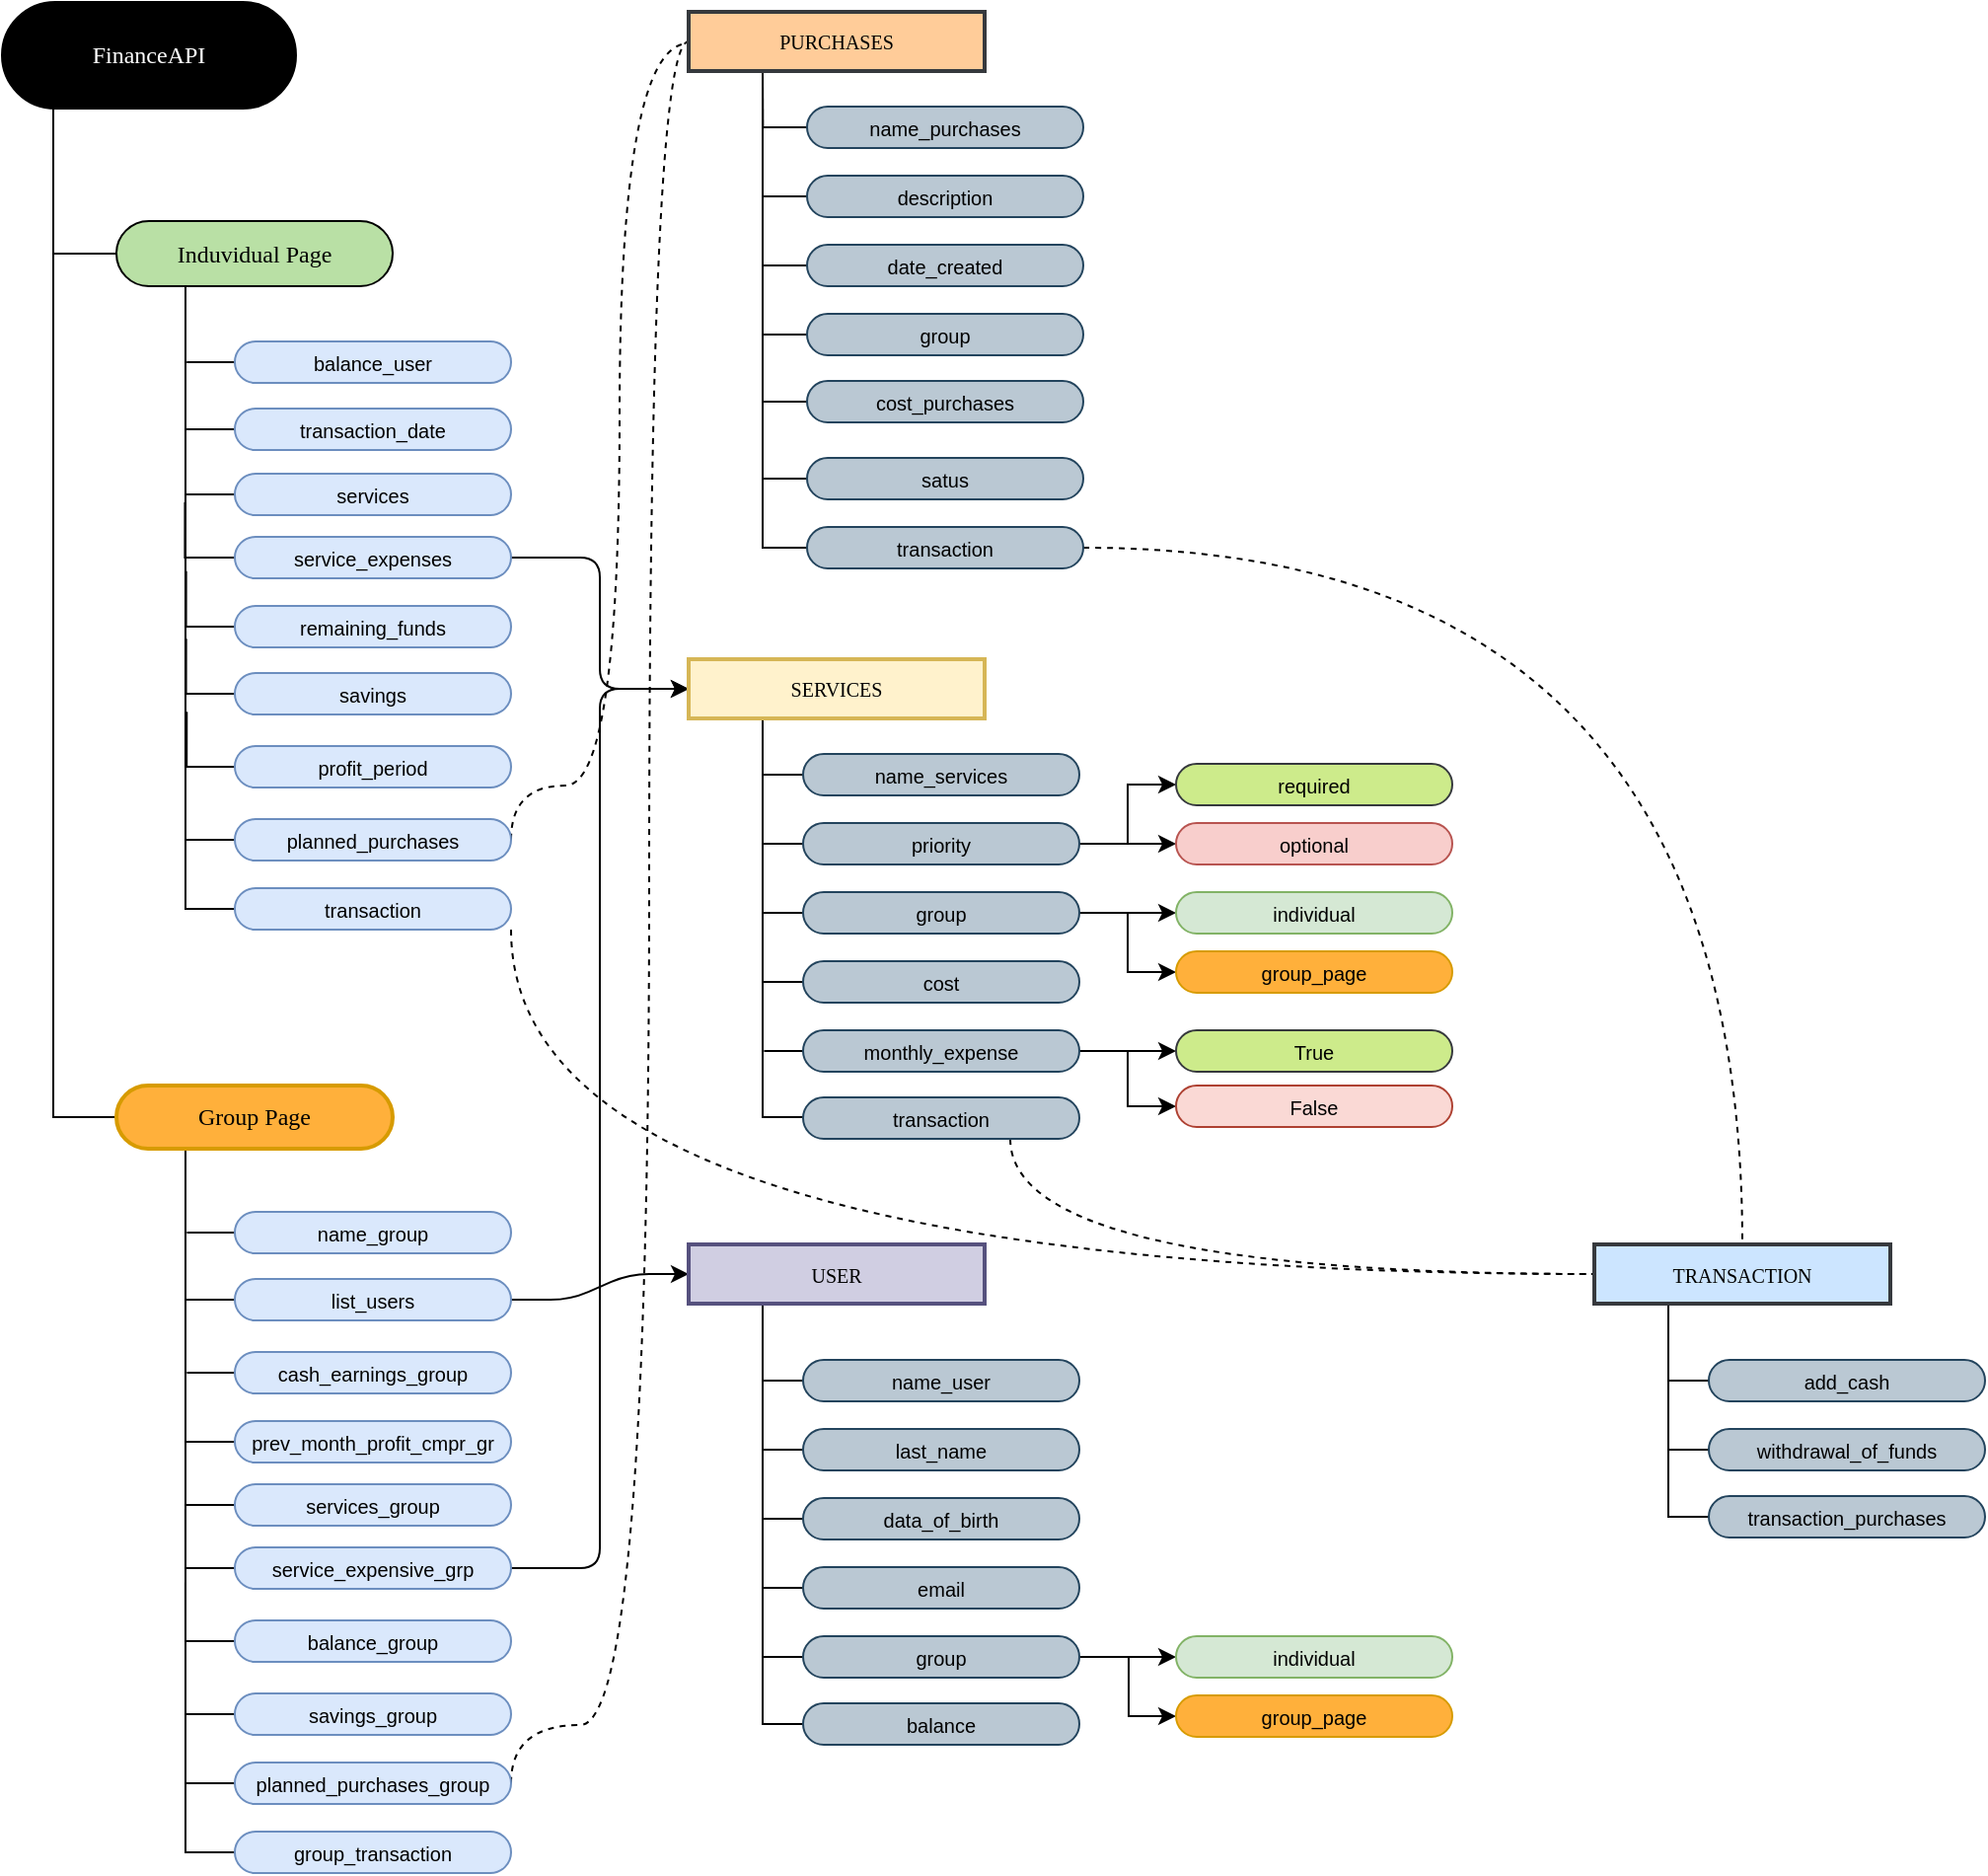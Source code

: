 <mxfile version="21.3.2" type="device">
  <diagram name="Page-1" id="b520641d-4fe3-3701-9064-5fc419738815">
    <mxGraphModel dx="1687" dy="889" grid="0" gridSize="10" guides="1" tooltips="1" connect="1" arrows="1" fold="1" page="1" pageScale="1" pageWidth="1920" pageHeight="1200" background="#ffffff" math="0" shadow="0">
      <root>
        <mxCell id="0" />
        <mxCell id="1" parent="0" />
        <mxCell id="qHIe8FIsy9HQL0ntCUNv-86" style="edgeStyle=orthogonalEdgeStyle;rounded=0;orthogonalLoop=1;jettySize=auto;html=1;exitX=0.25;exitY=1;exitDx=0;exitDy=0;entryX=0;entryY=0.5;entryDx=0;entryDy=0;strokeColor=default;fontFamily=Verdana;fontSize=10;fontColor=#000000;startArrow=none;startFill=0;endArrow=none;endFill=0;elbow=vertical;" parent="1" source="qHIe8FIsy9HQL0ntCUNv-5" target="qHIe8FIsy9HQL0ntCUNv-7" edge="1">
          <mxGeometry relative="1" as="geometry">
            <Array as="points">
              <mxPoint x="543" y="171" />
              <mxPoint x="543" y="682" />
            </Array>
          </mxGeometry>
        </mxCell>
        <mxCell id="qHIe8FIsy9HQL0ntCUNv-5" value="&lt;font face=&quot;Verdana&quot;&gt;FinanceAPI&lt;/font&gt;" style="rounded=1;whiteSpace=wrap;html=1;arcSize=50;fillColor=#000000;fontColor=#FFFFFF;" parent="1" vertex="1">
          <mxGeometry x="517" y="117" width="149" height="54" as="geometry" />
        </mxCell>
        <mxCell id="qHIe8FIsy9HQL0ntCUNv-87" style="edgeStyle=orthogonalEdgeStyle;rounded=0;orthogonalLoop=1;jettySize=auto;html=1;exitX=0;exitY=0.5;exitDx=0;exitDy=0;strokeColor=default;fontFamily=Verdana;fontSize=10;fontColor=#000000;startArrow=none;startFill=0;endArrow=none;endFill=0;elbow=vertical;" parent="1" source="qHIe8FIsy9HQL0ntCUNv-6" edge="1">
          <mxGeometry relative="1" as="geometry">
            <mxPoint x="543" y="243" as="targetPoint" />
          </mxGeometry>
        </mxCell>
        <mxCell id="qHIe8FIsy9HQL0ntCUNv-88" style="edgeStyle=orthogonalEdgeStyle;rounded=0;orthogonalLoop=1;jettySize=auto;html=1;exitX=0.25;exitY=1;exitDx=0;exitDy=0;entryX=0;entryY=0.5;entryDx=0;entryDy=0;strokeColor=default;fontFamily=Verdana;fontSize=10;fontColor=#000000;startArrow=none;startFill=0;endArrow=none;endFill=0;elbow=vertical;" parent="1" source="qHIe8FIsy9HQL0ntCUNv-6" target="qHIe8FIsy9HQL0ntCUNv-24" edge="1">
          <mxGeometry relative="1" as="geometry" />
        </mxCell>
        <mxCell id="qHIe8FIsy9HQL0ntCUNv-106" style="edgeStyle=orthogonalEdgeStyle;rounded=0;orthogonalLoop=1;jettySize=auto;html=1;exitX=0.25;exitY=1;exitDx=0;exitDy=0;entryX=0;entryY=0.5;entryDx=0;entryDy=0;strokeColor=default;fontFamily=Verdana;fontSize=10;fontColor=#000000;startArrow=none;startFill=0;endArrow=none;endFill=0;elbow=vertical;" parent="1" source="qHIe8FIsy9HQL0ntCUNv-6" target="qHIe8FIsy9HQL0ntCUNv-105" edge="1">
          <mxGeometry relative="1" as="geometry" />
        </mxCell>
        <mxCell id="dWR-iJJgAOzbRhkSSmkI-2" style="edgeStyle=orthogonalEdgeStyle;rounded=0;orthogonalLoop=1;jettySize=auto;html=1;exitX=0.25;exitY=1;exitDx=0;exitDy=0;entryX=0;entryY=0.5;entryDx=0;entryDy=0;endArrow=none;endFill=0;" edge="1" parent="1" source="qHIe8FIsy9HQL0ntCUNv-6" target="dWR-iJJgAOzbRhkSSmkI-1">
          <mxGeometry relative="1" as="geometry" />
        </mxCell>
        <mxCell id="qHIe8FIsy9HQL0ntCUNv-6" value="&lt;font face=&quot;Verdana&quot; color=&quot;#000000&quot;&gt;Induvidual Page&lt;/font&gt;" style="rounded=1;whiteSpace=wrap;html=1;arcSize=50;fillColor=#B9E0A5;fontColor=#FFFFFF;" parent="1" vertex="1">
          <mxGeometry x="575" y="228" width="140" height="33" as="geometry" />
        </mxCell>
        <mxCell id="qHIe8FIsy9HQL0ntCUNv-95" style="edgeStyle=orthogonalEdgeStyle;rounded=0;orthogonalLoop=1;jettySize=auto;html=1;exitX=0.25;exitY=1;exitDx=0;exitDy=0;entryX=0;entryY=0.5;entryDx=0;entryDy=0;strokeColor=default;fontFamily=Verdana;fontSize=10;fontColor=#000000;startArrow=none;startFill=0;endArrow=none;endFill=0;elbow=vertical;" parent="1" source="qHIe8FIsy9HQL0ntCUNv-7" target="qHIe8FIsy9HQL0ntCUNv-32" edge="1">
          <mxGeometry relative="1" as="geometry" />
        </mxCell>
        <mxCell id="qHIe8FIsy9HQL0ntCUNv-117" style="edgeStyle=orthogonalEdgeStyle;rounded=0;orthogonalLoop=1;jettySize=auto;html=1;exitX=0.25;exitY=1;exitDx=0;exitDy=0;entryX=0;entryY=0.5;entryDx=0;entryDy=0;strokeColor=default;fontFamily=Verdana;fontSize=10;fontColor=#000000;startArrow=none;startFill=0;endArrow=none;endFill=0;elbow=vertical;" parent="1" source="qHIe8FIsy9HQL0ntCUNv-7" target="qHIe8FIsy9HQL0ntCUNv-116" edge="1">
          <mxGeometry relative="1" as="geometry" />
        </mxCell>
        <mxCell id="dWR-iJJgAOzbRhkSSmkI-3" style="edgeStyle=orthogonalEdgeStyle;rounded=0;orthogonalLoop=1;jettySize=auto;html=1;exitX=0.25;exitY=1;exitDx=0;exitDy=0;entryX=0;entryY=0.5;entryDx=0;entryDy=0;endArrow=none;endFill=0;" edge="1" parent="1" source="qHIe8FIsy9HQL0ntCUNv-7" target="qHIe8FIsy9HQL0ntCUNv-31">
          <mxGeometry relative="1" as="geometry" />
        </mxCell>
        <mxCell id="dWR-iJJgAOzbRhkSSmkI-5" style="edgeStyle=orthogonalEdgeStyle;rounded=0;orthogonalLoop=1;jettySize=auto;html=1;exitX=0.25;exitY=1;exitDx=0;exitDy=0;entryX=0;entryY=0.5;entryDx=0;entryDy=0;endArrow=none;endFill=0;" edge="1" parent="1" source="qHIe8FIsy9HQL0ntCUNv-7" target="dWR-iJJgAOzbRhkSSmkI-4">
          <mxGeometry relative="1" as="geometry" />
        </mxCell>
        <mxCell id="qHIe8FIsy9HQL0ntCUNv-7" value="&lt;font face=&quot;Verdana&quot;&gt;Group Page&lt;/font&gt;" style="rounded=1;whiteSpace=wrap;html=1;arcSize=50;fillColor=#FFB03B;strokeColor=#d79b00;strokeWidth=2;" parent="1" vertex="1">
          <mxGeometry x="575" y="666" width="140" height="32" as="geometry" />
        </mxCell>
        <mxCell id="qHIe8FIsy9HQL0ntCUNv-94" style="edgeStyle=orthogonalEdgeStyle;rounded=0;orthogonalLoop=1;jettySize=auto;html=1;exitX=0;exitY=0.5;exitDx=0;exitDy=0;strokeColor=default;fontFamily=Verdana;fontSize=10;fontColor=#000000;startArrow=none;startFill=0;endArrow=none;endFill=0;elbow=vertical;" parent="1" source="qHIe8FIsy9HQL0ntCUNv-18" edge="1">
          <mxGeometry relative="1" as="geometry">
            <mxPoint x="610.636" y="299.606" as="targetPoint" />
          </mxGeometry>
        </mxCell>
        <mxCell id="qHIe8FIsy9HQL0ntCUNv-18" value="balance_user" style="rounded=1;whiteSpace=wrap;html=1;arcSize=50;fillColor=#dae8fc;strokeColor=#6c8ebf;fontSize=10;" parent="1" vertex="1">
          <mxGeometry x="635" y="289" width="140" height="21" as="geometry" />
        </mxCell>
        <mxCell id="qHIe8FIsy9HQL0ntCUNv-93" style="edgeStyle=orthogonalEdgeStyle;rounded=0;orthogonalLoop=1;jettySize=auto;html=1;exitX=0;exitY=0.5;exitDx=0;exitDy=0;strokeColor=default;fontFamily=Verdana;fontSize=10;fontColor=#000000;startArrow=none;startFill=0;endArrow=none;endFill=0;elbow=vertical;" parent="1" source="qHIe8FIsy9HQL0ntCUNv-19" edge="1">
          <mxGeometry relative="1" as="geometry">
            <mxPoint x="609.727" y="333.545" as="targetPoint" />
          </mxGeometry>
        </mxCell>
        <mxCell id="qHIe8FIsy9HQL0ntCUNv-19" value="transaction_date" style="rounded=1;whiteSpace=wrap;html=1;arcSize=50;fillColor=#dae8fc;strokeColor=#6c8ebf;fontSize=10;" parent="1" vertex="1">
          <mxGeometry x="635" y="323" width="140" height="21" as="geometry" />
        </mxCell>
        <mxCell id="qHIe8FIsy9HQL0ntCUNv-48" style="edgeStyle=orthogonalEdgeStyle;rounded=1;orthogonalLoop=1;jettySize=auto;html=1;exitX=1;exitY=0.5;exitDx=0;exitDy=0;entryX=0;entryY=0.5;entryDx=0;entryDy=0;fontFamily=Verdana;fontSize=10;fontColor=#000000;elbow=vertical;" parent="1" source="qHIe8FIsy9HQL0ntCUNv-20" target="qHIe8FIsy9HQL0ntCUNv-42" edge="1">
          <mxGeometry relative="1" as="geometry" />
        </mxCell>
        <mxCell id="qHIe8FIsy9HQL0ntCUNv-92" style="edgeStyle=orthogonalEdgeStyle;rounded=0;orthogonalLoop=1;jettySize=auto;html=1;exitX=0;exitY=0.5;exitDx=0;exitDy=0;strokeColor=default;fontFamily=Verdana;fontSize=10;fontColor=#000000;startArrow=none;startFill=0;endArrow=none;endFill=0;elbow=vertical;" parent="1" source="qHIe8FIsy9HQL0ntCUNv-20" edge="1">
          <mxGeometry relative="1" as="geometry">
            <mxPoint x="609.727" y="370.515" as="targetPoint" />
          </mxGeometry>
        </mxCell>
        <mxCell id="qHIe8FIsy9HQL0ntCUNv-20" value="service_expenses" style="rounded=1;whiteSpace=wrap;html=1;arcSize=50;fillColor=#dae8fc;strokeColor=#6c8ebf;fontSize=10;" parent="1" vertex="1">
          <mxGeometry x="635" y="388" width="140" height="21" as="geometry" />
        </mxCell>
        <mxCell id="qHIe8FIsy9HQL0ntCUNv-91" style="edgeStyle=orthogonalEdgeStyle;rounded=0;orthogonalLoop=1;jettySize=auto;html=1;exitX=0;exitY=0.5;exitDx=0;exitDy=0;strokeColor=default;fontFamily=Verdana;fontSize=10;fontColor=#000000;startArrow=none;startFill=0;endArrow=none;endFill=0;elbow=vertical;" parent="1" source="qHIe8FIsy9HQL0ntCUNv-21" edge="1">
          <mxGeometry relative="1" as="geometry">
            <mxPoint x="610.333" y="405.364" as="targetPoint" />
          </mxGeometry>
        </mxCell>
        <mxCell id="qHIe8FIsy9HQL0ntCUNv-21" value="remaining_funds" style="rounded=1;whiteSpace=wrap;html=1;arcSize=50;fillColor=#dae8fc;strokeColor=#6c8ebf;fontSize=10;" parent="1" vertex="1">
          <mxGeometry x="635" y="423" width="140" height="21" as="geometry" />
        </mxCell>
        <mxCell id="qHIe8FIsy9HQL0ntCUNv-90" style="edgeStyle=orthogonalEdgeStyle;rounded=0;orthogonalLoop=1;jettySize=auto;html=1;exitX=0;exitY=0.5;exitDx=0;exitDy=0;strokeColor=default;fontFamily=Verdana;fontSize=10;fontColor=#000000;startArrow=none;startFill=0;endArrow=none;endFill=0;elbow=vertical;" parent="1" source="qHIe8FIsy9HQL0ntCUNv-22" edge="1">
          <mxGeometry relative="1" as="geometry">
            <mxPoint x="610.333" y="439.606" as="targetPoint" />
          </mxGeometry>
        </mxCell>
        <mxCell id="qHIe8FIsy9HQL0ntCUNv-22" value="savings" style="rounded=1;whiteSpace=wrap;html=1;arcSize=50;fillColor=#dae8fc;strokeColor=#6c8ebf;fontSize=10;" parent="1" vertex="1">
          <mxGeometry x="635" y="457" width="140" height="21" as="geometry" />
        </mxCell>
        <mxCell id="qHIe8FIsy9HQL0ntCUNv-89" style="edgeStyle=orthogonalEdgeStyle;rounded=0;orthogonalLoop=1;jettySize=auto;html=1;exitX=0;exitY=0.5;exitDx=0;exitDy=0;strokeColor=default;fontFamily=Verdana;fontSize=10;fontColor=#000000;startArrow=none;startFill=0;endArrow=none;endFill=0;elbow=vertical;" parent="1" source="qHIe8FIsy9HQL0ntCUNv-23" edge="1">
          <mxGeometry relative="1" as="geometry">
            <mxPoint x="610.636" y="476.636" as="targetPoint" />
          </mxGeometry>
        </mxCell>
        <mxCell id="qHIe8FIsy9HQL0ntCUNv-23" value="profit_period" style="rounded=1;whiteSpace=wrap;html=1;arcSize=50;fillColor=#dae8fc;strokeColor=#6c8ebf;fontSize=10;" parent="1" vertex="1">
          <mxGeometry x="635" y="494" width="140" height="21" as="geometry" />
        </mxCell>
        <mxCell id="qHIe8FIsy9HQL0ntCUNv-139" style="edgeStyle=orthogonalEdgeStyle;orthogonalLoop=1;jettySize=auto;html=1;exitX=1;exitY=0.5;exitDx=0;exitDy=0;entryX=0;entryY=0.5;entryDx=0;entryDy=0;strokeColor=default;fontFamily=Verdana;fontSize=10;fontColor=#000000;startArrow=none;startFill=0;endArrow=none;endFill=0;elbow=vertical;curved=1;dashed=1;" parent="1" source="qHIe8FIsy9HQL0ntCUNv-24" target="qHIe8FIsy9HQL0ntCUNv-118" edge="1">
          <mxGeometry relative="1" as="geometry">
            <Array as="points">
              <mxPoint x="830" y="514" />
              <mxPoint x="830" y="138" />
              <mxPoint x="865" y="138" />
            </Array>
          </mxGeometry>
        </mxCell>
        <mxCell id="qHIe8FIsy9HQL0ntCUNv-24" value="planned_purchases" style="rounded=1;whiteSpace=wrap;html=1;arcSize=50;fillColor=#dae8fc;strokeColor=#6c8ebf;fontSize=10;" parent="1" vertex="1">
          <mxGeometry x="635" y="531" width="140" height="21" as="geometry" />
        </mxCell>
        <mxCell id="qHIe8FIsy9HQL0ntCUNv-104" style="edgeStyle=orthogonalEdgeStyle;rounded=0;orthogonalLoop=1;jettySize=auto;html=1;exitX=0;exitY=0.5;exitDx=0;exitDy=0;strokeColor=default;fontFamily=Verdana;fontSize=10;fontColor=#000000;startArrow=none;startFill=0;endArrow=none;endFill=0;elbow=vertical;" parent="1" source="qHIe8FIsy9HQL0ntCUNv-25" edge="1">
          <mxGeometry relative="1" as="geometry">
            <mxPoint x="610.655" y="740.552" as="targetPoint" />
          </mxGeometry>
        </mxCell>
        <mxCell id="qHIe8FIsy9HQL0ntCUNv-25" value="name_group" style="rounded=1;whiteSpace=wrap;html=1;arcSize=50;fillColor=#dae8fc;strokeColor=#6c8ebf;fontSize=10;" parent="1" vertex="1">
          <mxGeometry x="635" y="730" width="140" height="21" as="geometry" />
        </mxCell>
        <mxCell id="qHIe8FIsy9HQL0ntCUNv-36" style="edgeStyle=entityRelationEdgeStyle;rounded=1;orthogonalLoop=1;jettySize=auto;html=1;exitX=1;exitY=0.5;exitDx=0;exitDy=0;fontFamily=Verdana;fontSize=10;fontColor=#000000;elbow=vertical;" parent="1" source="qHIe8FIsy9HQL0ntCUNv-26" target="qHIe8FIsy9HQL0ntCUNv-35" edge="1">
          <mxGeometry relative="1" as="geometry" />
        </mxCell>
        <mxCell id="qHIe8FIsy9HQL0ntCUNv-101" style="edgeStyle=orthogonalEdgeStyle;rounded=0;orthogonalLoop=1;jettySize=auto;html=1;exitX=0;exitY=0.5;exitDx=0;exitDy=0;strokeColor=default;fontFamily=Verdana;fontSize=10;fontColor=#000000;startArrow=none;startFill=0;endArrow=none;endFill=0;elbow=vertical;" parent="1" source="qHIe8FIsy9HQL0ntCUNv-26" edge="1">
          <mxGeometry relative="1" as="geometry">
            <mxPoint x="609.966" y="774.345" as="targetPoint" />
          </mxGeometry>
        </mxCell>
        <mxCell id="qHIe8FIsy9HQL0ntCUNv-26" value="list_users" style="rounded=1;whiteSpace=wrap;html=1;arcSize=50;fillColor=#dae8fc;strokeColor=#6c8ebf;fontSize=10;" parent="1" vertex="1">
          <mxGeometry x="635" y="764" width="140" height="21" as="geometry" />
        </mxCell>
        <mxCell id="qHIe8FIsy9HQL0ntCUNv-100" style="edgeStyle=orthogonalEdgeStyle;rounded=0;orthogonalLoop=1;jettySize=auto;html=1;exitX=0;exitY=0.5;exitDx=0;exitDy=0;strokeColor=default;fontFamily=Verdana;fontSize=10;fontColor=#000000;startArrow=none;startFill=0;endArrow=none;endFill=0;elbow=vertical;" parent="1" source="qHIe8FIsy9HQL0ntCUNv-27" edge="1">
          <mxGeometry relative="1" as="geometry">
            <mxPoint x="610.655" y="811.586" as="targetPoint" />
          </mxGeometry>
        </mxCell>
        <mxCell id="qHIe8FIsy9HQL0ntCUNv-27" value="cash_earnings_group" style="rounded=1;whiteSpace=wrap;html=1;arcSize=50;fillColor=#dae8fc;strokeColor=#6c8ebf;fontSize=10;" parent="1" vertex="1">
          <mxGeometry x="635" y="801" width="140" height="21" as="geometry" />
        </mxCell>
        <mxCell id="qHIe8FIsy9HQL0ntCUNv-99" style="edgeStyle=orthogonalEdgeStyle;rounded=0;orthogonalLoop=1;jettySize=auto;html=1;exitX=0;exitY=0.5;exitDx=0;exitDy=0;strokeColor=default;fontFamily=Verdana;fontSize=10;fontColor=#000000;startArrow=none;startFill=0;endArrow=none;endFill=0;elbow=vertical;" parent="1" source="qHIe8FIsy9HQL0ntCUNv-28" edge="1">
          <mxGeometry relative="1" as="geometry">
            <mxPoint x="609.966" y="846.759" as="targetPoint" />
          </mxGeometry>
        </mxCell>
        <mxCell id="qHIe8FIsy9HQL0ntCUNv-28" value="&lt;font style=&quot;font-size: 10px;&quot;&gt;prev_month_profit_cmpr_gr&lt;/font&gt;" style="rounded=1;whiteSpace=wrap;html=1;arcSize=50;fillColor=#dae8fc;strokeColor=#6c8ebf;fontSize=10;" parent="1" vertex="1">
          <mxGeometry x="635" y="836" width="140" height="21" as="geometry" />
        </mxCell>
        <mxCell id="qHIe8FIsy9HQL0ntCUNv-49" style="edgeStyle=orthogonalEdgeStyle;rounded=1;orthogonalLoop=1;jettySize=auto;html=1;exitX=1;exitY=0.5;exitDx=0;exitDy=0;entryX=0;entryY=0.5;entryDx=0;entryDy=0;fontFamily=Verdana;fontSize=10;fontColor=#000000;elbow=vertical;" parent="1" source="qHIe8FIsy9HQL0ntCUNv-29" target="qHIe8FIsy9HQL0ntCUNv-42" edge="1">
          <mxGeometry relative="1" as="geometry" />
        </mxCell>
        <mxCell id="qHIe8FIsy9HQL0ntCUNv-98" style="edgeStyle=orthogonalEdgeStyle;rounded=0;orthogonalLoop=1;jettySize=auto;html=1;exitX=0;exitY=0.5;exitDx=0;exitDy=0;strokeColor=default;fontFamily=Verdana;fontSize=10;fontColor=#000000;startArrow=none;startFill=0;endArrow=none;endFill=0;elbow=vertical;" parent="1" source="qHIe8FIsy9HQL0ntCUNv-29" edge="1">
          <mxGeometry relative="1" as="geometry">
            <mxPoint x="609.966" y="880.552" as="targetPoint" />
          </mxGeometry>
        </mxCell>
        <mxCell id="qHIe8FIsy9HQL0ntCUNv-29" value="&lt;font style=&quot;font-size: 10px;&quot;&gt;service_expensive_grp&lt;/font&gt;" style="rounded=1;whiteSpace=wrap;html=1;arcSize=50;fillColor=#dae8fc;strokeColor=#6c8ebf;fontSize=10;" parent="1" vertex="1">
          <mxGeometry x="635" y="900" width="140" height="21" as="geometry" />
        </mxCell>
        <mxCell id="qHIe8FIsy9HQL0ntCUNv-97" style="edgeStyle=orthogonalEdgeStyle;rounded=0;orthogonalLoop=1;jettySize=auto;html=1;exitX=0;exitY=0.5;exitDx=0;exitDy=0;strokeColor=default;fontFamily=Verdana;fontSize=10;fontColor=#000000;startArrow=none;startFill=0;endArrow=none;endFill=0;elbow=vertical;" parent="1" source="qHIe8FIsy9HQL0ntCUNv-30" edge="1">
          <mxGeometry relative="1" as="geometry">
            <mxPoint x="609.966" y="917.793" as="targetPoint" />
          </mxGeometry>
        </mxCell>
        <mxCell id="qHIe8FIsy9HQL0ntCUNv-30" value="balance_group" style="rounded=1;whiteSpace=wrap;html=1;arcSize=50;fillColor=#dae8fc;strokeColor=#6c8ebf;fontSize=10;" parent="1" vertex="1">
          <mxGeometry x="635" y="937" width="140" height="21" as="geometry" />
        </mxCell>
        <mxCell id="qHIe8FIsy9HQL0ntCUNv-31" value="savings_group" style="rounded=1;whiteSpace=wrap;html=1;arcSize=50;fillColor=#dae8fc;strokeColor=#6c8ebf;fontSize=10;" parent="1" vertex="1">
          <mxGeometry x="635" y="974" width="140" height="21" as="geometry" />
        </mxCell>
        <mxCell id="qHIe8FIsy9HQL0ntCUNv-140" style="edgeStyle=orthogonalEdgeStyle;curved=1;orthogonalLoop=1;jettySize=auto;html=1;exitX=1;exitY=0.5;exitDx=0;exitDy=0;entryX=0;entryY=0.5;entryDx=0;entryDy=0;dashed=1;strokeColor=default;fontFamily=Verdana;fontSize=10;fontColor=#000000;startArrow=none;startFill=0;endArrow=none;endFill=0;elbow=vertical;" parent="1" source="qHIe8FIsy9HQL0ntCUNv-32" target="qHIe8FIsy9HQL0ntCUNv-118" edge="1">
          <mxGeometry relative="1" as="geometry">
            <Array as="points">
              <mxPoint x="845" y="990" />
              <mxPoint x="845" y="137" />
            </Array>
          </mxGeometry>
        </mxCell>
        <mxCell id="qHIe8FIsy9HQL0ntCUNv-32" value="planned_purchases_group" style="rounded=1;whiteSpace=wrap;html=1;arcSize=50;fillColor=#dae8fc;strokeColor=#6c8ebf;fontSize=10;" parent="1" vertex="1">
          <mxGeometry x="635" y="1009" width="140" height="21" as="geometry" />
        </mxCell>
        <mxCell id="qHIe8FIsy9HQL0ntCUNv-80" style="edgeStyle=orthogonalEdgeStyle;rounded=0;orthogonalLoop=1;jettySize=auto;html=1;exitX=0.25;exitY=1;exitDx=0;exitDy=0;entryX=0;entryY=0.5;entryDx=0;entryDy=0;strokeColor=default;fontFamily=Verdana;fontSize=10;fontColor=#000000;startArrow=none;startFill=0;endArrow=none;endFill=0;elbow=vertical;" parent="1" source="qHIe8FIsy9HQL0ntCUNv-35" target="qHIe8FIsy9HQL0ntCUNv-41" edge="1">
          <mxGeometry relative="1" as="geometry" />
        </mxCell>
        <mxCell id="qHIe8FIsy9HQL0ntCUNv-108" style="edgeStyle=orthogonalEdgeStyle;rounded=0;orthogonalLoop=1;jettySize=auto;html=1;exitX=0.25;exitY=1;exitDx=0;exitDy=0;entryX=0;entryY=0.5;entryDx=0;entryDy=0;strokeColor=default;fontFamily=Verdana;fontSize=10;fontColor=#000000;startArrow=none;startFill=0;endArrow=none;endFill=0;elbow=vertical;" parent="1" source="qHIe8FIsy9HQL0ntCUNv-35" target="qHIe8FIsy9HQL0ntCUNv-107" edge="1">
          <mxGeometry relative="1" as="geometry" />
        </mxCell>
        <mxCell id="qHIe8FIsy9HQL0ntCUNv-35" value="USER" style="rounded=0;whiteSpace=wrap;html=1;strokeWidth=2;fontFamily=Verdana;fontSize=10;fillColor=#d0cee2;strokeColor=#56517e;" parent="1" vertex="1">
          <mxGeometry x="865" y="746.5" width="150" height="30" as="geometry" />
        </mxCell>
        <mxCell id="qHIe8FIsy9HQL0ntCUNv-81" style="edgeStyle=orthogonalEdgeStyle;rounded=0;orthogonalLoop=1;jettySize=auto;html=1;exitX=0;exitY=0.5;exitDx=0;exitDy=0;strokeColor=default;fontFamily=Verdana;fontSize=10;fontColor=#000000;startArrow=none;startFill=0;endArrow=none;endFill=0;elbow=vertical;" parent="1" source="qHIe8FIsy9HQL0ntCUNv-37" edge="1">
          <mxGeometry relative="1" as="geometry">
            <mxPoint x="902.381" y="815.571" as="targetPoint" />
          </mxGeometry>
        </mxCell>
        <mxCell id="qHIe8FIsy9HQL0ntCUNv-37" value="name_user" style="rounded=1;whiteSpace=wrap;html=1;arcSize=50;fillColor=#bac8d3;strokeColor=#23445d;fontSize=10;verticalAlign=middle;" parent="1" vertex="1">
          <mxGeometry x="923" y="805" width="140" height="21" as="geometry" />
        </mxCell>
        <mxCell id="qHIe8FIsy9HQL0ntCUNv-82" style="edgeStyle=orthogonalEdgeStyle;rounded=0;orthogonalLoop=1;jettySize=auto;html=1;exitX=0;exitY=0.5;exitDx=0;exitDy=0;strokeColor=default;fontFamily=Verdana;fontSize=10;fontColor=#000000;startArrow=none;startFill=0;endArrow=none;endFill=0;elbow=vertical;" parent="1" source="qHIe8FIsy9HQL0ntCUNv-38" edge="1">
          <mxGeometry relative="1" as="geometry">
            <mxPoint x="902.857" y="850.333" as="targetPoint" />
          </mxGeometry>
        </mxCell>
        <mxCell id="qHIe8FIsy9HQL0ntCUNv-38" value="last_name" style="rounded=1;whiteSpace=wrap;html=1;arcSize=50;fillColor=#bac8d3;strokeColor=#23445d;fontSize=10;verticalAlign=middle;" parent="1" vertex="1">
          <mxGeometry x="923" y="840" width="140" height="21" as="geometry" />
        </mxCell>
        <mxCell id="qHIe8FIsy9HQL0ntCUNv-83" style="edgeStyle=orthogonalEdgeStyle;rounded=0;orthogonalLoop=1;jettySize=auto;html=1;exitX=0;exitY=0.5;exitDx=0;exitDy=0;strokeColor=default;fontFamily=Verdana;fontSize=10;fontColor=#000000;startArrow=none;startFill=0;endArrow=none;endFill=0;elbow=vertical;" parent="1" source="qHIe8FIsy9HQL0ntCUNv-39" edge="1">
          <mxGeometry relative="1" as="geometry">
            <mxPoint x="902.381" y="885.571" as="targetPoint" />
          </mxGeometry>
        </mxCell>
        <mxCell id="qHIe8FIsy9HQL0ntCUNv-39" value="data_of_birth" style="rounded=1;whiteSpace=wrap;html=1;arcSize=50;fillColor=#bac8d3;strokeColor=#23445d;fontSize=10;verticalAlign=middle;" parent="1" vertex="1">
          <mxGeometry x="923" y="875" width="140" height="21" as="geometry" />
        </mxCell>
        <mxCell id="qHIe8FIsy9HQL0ntCUNv-84" style="edgeStyle=orthogonalEdgeStyle;rounded=0;orthogonalLoop=1;jettySize=auto;html=1;exitX=0;exitY=0.5;exitDx=0;exitDy=0;strokeColor=default;fontFamily=Verdana;fontSize=10;fontColor=#000000;startArrow=none;startFill=0;endArrow=none;endFill=0;elbow=vertical;" parent="1" source="qHIe8FIsy9HQL0ntCUNv-40" edge="1">
          <mxGeometry relative="1" as="geometry">
            <mxPoint x="902.857" y="920.333" as="targetPoint" />
          </mxGeometry>
        </mxCell>
        <mxCell id="qHIe8FIsy9HQL0ntCUNv-40" value="email" style="rounded=1;whiteSpace=wrap;html=1;arcSize=50;fillColor=#bac8d3;strokeColor=#23445d;fontSize=10;verticalAlign=middle;" parent="1" vertex="1">
          <mxGeometry x="923" y="910" width="140" height="21" as="geometry" />
        </mxCell>
        <mxCell id="qHIe8FIsy9HQL0ntCUNv-67" style="edgeStyle=orthogonalEdgeStyle;rounded=0;orthogonalLoop=1;jettySize=auto;html=1;exitX=1;exitY=0.5;exitDx=0;exitDy=0;fontFamily=Verdana;fontSize=10;fontColor=#000000;elbow=vertical;" parent="1" source="qHIe8FIsy9HQL0ntCUNv-41" target="qHIe8FIsy9HQL0ntCUNv-65" edge="1">
          <mxGeometry relative="1" as="geometry" />
        </mxCell>
        <mxCell id="qHIe8FIsy9HQL0ntCUNv-68" style="edgeStyle=orthogonalEdgeStyle;rounded=0;orthogonalLoop=1;jettySize=auto;html=1;entryX=0;entryY=0.5;entryDx=0;entryDy=0;fontFamily=Verdana;fontSize=10;fontColor=#000000;elbow=vertical;exitX=1;exitY=0.5;exitDx=0;exitDy=0;" parent="1" source="qHIe8FIsy9HQL0ntCUNv-41" target="qHIe8FIsy9HQL0ntCUNv-66" edge="1">
          <mxGeometry relative="1" as="geometry">
            <mxPoint x="1063" y="950" as="sourcePoint" />
            <Array as="points">
              <mxPoint x="1088" y="956" />
              <mxPoint x="1088" y="986" />
            </Array>
          </mxGeometry>
        </mxCell>
        <mxCell id="qHIe8FIsy9HQL0ntCUNv-41" value="group" style="rounded=1;whiteSpace=wrap;html=1;arcSize=50;fillColor=#bac8d3;strokeColor=#23445d;fontSize=10;verticalAlign=middle;" parent="1" vertex="1">
          <mxGeometry x="923" y="945" width="140" height="21" as="geometry" />
        </mxCell>
        <mxCell id="qHIe8FIsy9HQL0ntCUNv-74" style="edgeStyle=orthogonalEdgeStyle;rounded=0;orthogonalLoop=1;jettySize=auto;html=1;exitX=0.25;exitY=1;exitDx=0;exitDy=0;fontFamily=Verdana;fontSize=10;fontColor=#000000;elbow=vertical;startArrow=none;startFill=0;endArrow=none;endFill=0;" parent="1" source="qHIe8FIsy9HQL0ntCUNv-42" target="qHIe8FIsy9HQL0ntCUNv-73" edge="1">
          <mxGeometry relative="1" as="geometry">
            <Array as="points">
              <mxPoint x="903" y="682" />
            </Array>
          </mxGeometry>
        </mxCell>
        <mxCell id="qHIe8FIsy9HQL0ntCUNv-42" value="SERVICES" style="rounded=0;whiteSpace=wrap;html=1;strokeWidth=2;fontFamily=Verdana;fontSize=10;fillColor=#fff2cc;strokeColor=#d6b656;" parent="1" vertex="1">
          <mxGeometry x="865" y="450" width="150" height="30" as="geometry" />
        </mxCell>
        <mxCell id="qHIe8FIsy9HQL0ntCUNv-75" style="edgeStyle=orthogonalEdgeStyle;rounded=0;orthogonalLoop=1;jettySize=auto;html=1;exitX=0;exitY=0.5;exitDx=0;exitDy=0;fontFamily=Verdana;fontSize=10;fontColor=#000000;elbow=vertical;strokeColor=default;endArrow=none;endFill=0;" parent="1" source="qHIe8FIsy9HQL0ntCUNv-43" edge="1">
          <mxGeometry relative="1" as="geometry">
            <mxPoint x="902.8" y="508.6" as="targetPoint" />
          </mxGeometry>
        </mxCell>
        <mxCell id="qHIe8FIsy9HQL0ntCUNv-43" value="name_services" style="rounded=1;whiteSpace=wrap;html=1;arcSize=50;fillColor=#bac8d3;strokeColor=#23445d;fontSize=10;verticalAlign=middle;" parent="1" vertex="1">
          <mxGeometry x="923" y="498" width="140" height="21" as="geometry" />
        </mxCell>
        <mxCell id="qHIe8FIsy9HQL0ntCUNv-57" style="edgeStyle=entityRelationEdgeStyle;rounded=1;orthogonalLoop=1;jettySize=auto;html=1;exitX=1;exitY=0.5;exitDx=0;exitDy=0;fontFamily=Verdana;fontSize=10;fontColor=#000000;elbow=vertical;" parent="1" source="qHIe8FIsy9HQL0ntCUNv-45" target="qHIe8FIsy9HQL0ntCUNv-55" edge="1">
          <mxGeometry relative="1" as="geometry" />
        </mxCell>
        <mxCell id="qHIe8FIsy9HQL0ntCUNv-59" style="orthogonalLoop=1;jettySize=auto;html=1;exitX=1;exitY=0.5;exitDx=0;exitDy=0;entryX=0;entryY=0.5;entryDx=0;entryDy=0;fontFamily=Verdana;fontSize=10;fontColor=#000000;elbow=vertical;rounded=0;edgeStyle=orthogonalEdgeStyle;" parent="1" source="qHIe8FIsy9HQL0ntCUNv-45" target="qHIe8FIsy9HQL0ntCUNv-56" edge="1">
          <mxGeometry relative="1" as="geometry" />
        </mxCell>
        <mxCell id="qHIe8FIsy9HQL0ntCUNv-62" style="edgeStyle=orthogonalEdgeStyle;rounded=0;orthogonalLoop=1;jettySize=auto;html=1;exitX=1;exitY=0.5;exitDx=0;exitDy=0;entryX=0;entryY=0.5;entryDx=0;entryDy=0;fontFamily=Verdana;fontSize=10;fontColor=#000000;elbow=vertical;" parent="1" source="qHIe8FIsy9HQL0ntCUNv-44" target="qHIe8FIsy9HQL0ntCUNv-61" edge="1">
          <mxGeometry relative="1" as="geometry" />
        </mxCell>
        <mxCell id="qHIe8FIsy9HQL0ntCUNv-64" style="edgeStyle=orthogonalEdgeStyle;rounded=0;orthogonalLoop=1;jettySize=auto;html=1;exitX=1;exitY=0.5;exitDx=0;exitDy=0;entryX=0;entryY=0.5;entryDx=0;entryDy=0;fontFamily=Verdana;fontSize=10;fontColor=#000000;elbow=vertical;" parent="1" source="qHIe8FIsy9HQL0ntCUNv-44" target="qHIe8FIsy9HQL0ntCUNv-60" edge="1">
          <mxGeometry relative="1" as="geometry" />
        </mxCell>
        <mxCell id="qHIe8FIsy9HQL0ntCUNv-76" style="edgeStyle=orthogonalEdgeStyle;rounded=0;orthogonalLoop=1;jettySize=auto;html=1;exitX=0;exitY=0.5;exitDx=0;exitDy=0;strokeColor=default;fontFamily=Verdana;fontSize=10;fontColor=#000000;endArrow=none;endFill=0;elbow=vertical;" parent="1" source="qHIe8FIsy9HQL0ntCUNv-44" edge="1">
          <mxGeometry relative="1" as="geometry">
            <mxPoint x="902.4" y="543.4" as="targetPoint" />
          </mxGeometry>
        </mxCell>
        <mxCell id="qHIe8FIsy9HQL0ntCUNv-44" value="priority" style="rounded=1;whiteSpace=wrap;html=1;arcSize=50;fillColor=#bac8d3;strokeColor=#23445d;fontSize=10;verticalAlign=middle;" parent="1" vertex="1">
          <mxGeometry x="923" y="533" width="140" height="21" as="geometry" />
        </mxCell>
        <mxCell id="qHIe8FIsy9HQL0ntCUNv-77" style="edgeStyle=orthogonalEdgeStyle;rounded=0;orthogonalLoop=1;jettySize=auto;html=1;exitX=0;exitY=0.5;exitDx=0;exitDy=0;strokeColor=default;fontFamily=Verdana;fontSize=10;fontColor=#000000;endArrow=none;endFill=0;elbow=vertical;" parent="1" source="qHIe8FIsy9HQL0ntCUNv-45" edge="1">
          <mxGeometry relative="1" as="geometry">
            <mxPoint x="902.8" y="578.6" as="targetPoint" />
          </mxGeometry>
        </mxCell>
        <mxCell id="qHIe8FIsy9HQL0ntCUNv-45" value="group" style="rounded=1;whiteSpace=wrap;html=1;arcSize=50;fillColor=#bac8d3;strokeColor=#23445d;fontSize=10;verticalAlign=middle;" parent="1" vertex="1">
          <mxGeometry x="923" y="568" width="140" height="21" as="geometry" />
        </mxCell>
        <mxCell id="qHIe8FIsy9HQL0ntCUNv-78" style="edgeStyle=orthogonalEdgeStyle;rounded=0;orthogonalLoop=1;jettySize=auto;html=1;exitX=0;exitY=0.5;exitDx=0;exitDy=0;strokeColor=default;fontFamily=Verdana;fontSize=10;fontColor=#000000;endArrow=none;endFill=0;elbow=vertical;" parent="1" source="qHIe8FIsy9HQL0ntCUNv-46" edge="1">
          <mxGeometry relative="1" as="geometry">
            <mxPoint x="902.4" y="613.4" as="targetPoint" />
          </mxGeometry>
        </mxCell>
        <mxCell id="qHIe8FIsy9HQL0ntCUNv-46" value="cost" style="rounded=1;whiteSpace=wrap;html=1;arcSize=50;fillColor=#bac8d3;strokeColor=#23445d;fontSize=10;verticalAlign=middle;" parent="1" vertex="1">
          <mxGeometry x="923" y="603" width="140" height="21" as="geometry" />
        </mxCell>
        <mxCell id="qHIe8FIsy9HQL0ntCUNv-71" style="edgeStyle=orthogonalEdgeStyle;rounded=0;orthogonalLoop=1;jettySize=auto;html=1;exitX=1;exitY=0.5;exitDx=0;exitDy=0;entryX=0;entryY=0.5;entryDx=0;entryDy=0;fontFamily=Verdana;fontSize=10;fontColor=#000000;elbow=vertical;" parent="1" source="qHIe8FIsy9HQL0ntCUNv-47" target="qHIe8FIsy9HQL0ntCUNv-69" edge="1">
          <mxGeometry relative="1" as="geometry" />
        </mxCell>
        <mxCell id="qHIe8FIsy9HQL0ntCUNv-72" style="edgeStyle=orthogonalEdgeStyle;rounded=0;orthogonalLoop=1;jettySize=auto;html=1;exitX=1;exitY=0.5;exitDx=0;exitDy=0;entryX=0;entryY=0.5;entryDx=0;entryDy=0;fontFamily=Verdana;fontSize=10;fontColor=#000000;elbow=vertical;" parent="1" source="qHIe8FIsy9HQL0ntCUNv-47" target="qHIe8FIsy9HQL0ntCUNv-70" edge="1">
          <mxGeometry relative="1" as="geometry" />
        </mxCell>
        <mxCell id="qHIe8FIsy9HQL0ntCUNv-79" style="edgeStyle=orthogonalEdgeStyle;rounded=0;orthogonalLoop=1;jettySize=auto;html=1;exitX=0;exitY=0.5;exitDx=0;exitDy=0;strokeColor=default;fontFamily=Verdana;fontSize=10;fontColor=#000000;endArrow=none;endFill=0;elbow=vertical;" parent="1" source="qHIe8FIsy9HQL0ntCUNv-47" edge="1">
          <mxGeometry relative="1" as="geometry">
            <mxPoint x="903.2" y="648.6" as="targetPoint" />
          </mxGeometry>
        </mxCell>
        <mxCell id="qHIe8FIsy9HQL0ntCUNv-47" value="monthly_expense" style="rounded=1;whiteSpace=wrap;html=1;arcSize=50;fillColor=#bac8d3;strokeColor=#23445d;fontSize=10;verticalAlign=middle;" parent="1" vertex="1">
          <mxGeometry x="923" y="638" width="140" height="21" as="geometry" />
        </mxCell>
        <mxCell id="qHIe8FIsy9HQL0ntCUNv-55" value="individual" style="rounded=1;whiteSpace=wrap;html=1;arcSize=50;fillColor=#d5e8d4;strokeColor=#82b366;fontSize=10;verticalAlign=middle;" parent="1" vertex="1">
          <mxGeometry x="1112" y="568" width="140" height="21" as="geometry" />
        </mxCell>
        <mxCell id="qHIe8FIsy9HQL0ntCUNv-56" value="group_page" style="rounded=1;whiteSpace=wrap;html=1;arcSize=50;fillColor=#FFB03B;strokeColor=#d79b00;fontSize=10;verticalAlign=middle;" parent="1" vertex="1">
          <mxGeometry x="1112" y="598" width="140" height="21" as="geometry" />
        </mxCell>
        <mxCell id="qHIe8FIsy9HQL0ntCUNv-60" value="required" style="rounded=1;whiteSpace=wrap;html=1;arcSize=50;fillColor=#cdeb8b;strokeColor=#36393d;fontSize=10;verticalAlign=middle;" parent="1" vertex="1">
          <mxGeometry x="1112" y="503" width="140" height="21" as="geometry" />
        </mxCell>
        <mxCell id="qHIe8FIsy9HQL0ntCUNv-61" value="optional" style="rounded=1;whiteSpace=wrap;html=1;arcSize=50;fillColor=#f8cecc;strokeColor=#b85450;fontSize=10;verticalAlign=middle;" parent="1" vertex="1">
          <mxGeometry x="1112" y="533" width="140" height="21" as="geometry" />
        </mxCell>
        <mxCell id="qHIe8FIsy9HQL0ntCUNv-65" value="individual" style="rounded=1;whiteSpace=wrap;html=1;arcSize=50;fillColor=#d5e8d4;strokeColor=#82b366;fontSize=10;verticalAlign=middle;" parent="1" vertex="1">
          <mxGeometry x="1112" y="945" width="140" height="21" as="geometry" />
        </mxCell>
        <mxCell id="qHIe8FIsy9HQL0ntCUNv-66" value="group_page" style="rounded=1;whiteSpace=wrap;html=1;arcSize=50;fillColor=#FFB03B;strokeColor=#d79b00;fontSize=10;verticalAlign=middle;" parent="1" vertex="1">
          <mxGeometry x="1112" y="975" width="140" height="21" as="geometry" />
        </mxCell>
        <mxCell id="qHIe8FIsy9HQL0ntCUNv-69" value="True" style="rounded=1;whiteSpace=wrap;html=1;arcSize=50;fillColor=#cdeb8b;strokeColor=#36393d;fontSize=10;verticalAlign=middle;" parent="1" vertex="1">
          <mxGeometry x="1112" y="638" width="140" height="21" as="geometry" />
        </mxCell>
        <mxCell id="qHIe8FIsy9HQL0ntCUNv-70" value="False" style="rounded=1;whiteSpace=wrap;html=1;arcSize=50;fillColor=#fad9d5;strokeColor=#ae4132;fontSize=10;verticalAlign=middle;" parent="1" vertex="1">
          <mxGeometry x="1112" y="666" width="140" height="21" as="geometry" />
        </mxCell>
        <mxCell id="qHIe8FIsy9HQL0ntCUNv-114" style="edgeStyle=orthogonalEdgeStyle;rounded=1;orthogonalLoop=1;jettySize=auto;html=1;exitX=0.75;exitY=1;exitDx=0;exitDy=0;entryX=0;entryY=0.5;entryDx=0;entryDy=0;strokeColor=default;fontFamily=Verdana;fontSize=10;fontColor=#000000;startArrow=none;startFill=0;endArrow=none;endFill=0;elbow=vertical;curved=1;dashed=1;" parent="1" source="qHIe8FIsy9HQL0ntCUNv-73" target="qHIe8FIsy9HQL0ntCUNv-109" edge="1">
          <mxGeometry relative="1" as="geometry" />
        </mxCell>
        <mxCell id="qHIe8FIsy9HQL0ntCUNv-73" value="transaction" style="rounded=1;whiteSpace=wrap;html=1;arcSize=50;fillColor=#bac8d3;strokeColor=#23445d;fontSize=10;verticalAlign=middle;" parent="1" vertex="1">
          <mxGeometry x="923" y="672" width="140" height="21" as="geometry" />
        </mxCell>
        <mxCell id="qHIe8FIsy9HQL0ntCUNv-115" style="edgeStyle=orthogonalEdgeStyle;curved=1;rounded=1;orthogonalLoop=1;jettySize=auto;html=1;exitX=1;exitY=1;exitDx=0;exitDy=0;entryX=0;entryY=0.5;entryDx=0;entryDy=0;dashed=1;strokeColor=default;fontFamily=Verdana;fontSize=10;fontColor=#000000;startArrow=none;startFill=0;endArrow=none;endFill=0;elbow=vertical;" parent="1" source="qHIe8FIsy9HQL0ntCUNv-105" target="qHIe8FIsy9HQL0ntCUNv-109" edge="1">
          <mxGeometry relative="1" as="geometry" />
        </mxCell>
        <mxCell id="qHIe8FIsy9HQL0ntCUNv-105" value="transaction" style="rounded=1;whiteSpace=wrap;html=1;arcSize=50;fillColor=#dae8fc;strokeColor=#6c8ebf;fontSize=10;" parent="1" vertex="1">
          <mxGeometry x="635" y="566" width="140" height="21" as="geometry" />
        </mxCell>
        <mxCell id="qHIe8FIsy9HQL0ntCUNv-107" value="balance" style="rounded=1;whiteSpace=wrap;html=1;arcSize=50;fillColor=#bac8d3;strokeColor=#23445d;fontSize=10;verticalAlign=middle;" parent="1" vertex="1">
          <mxGeometry x="923" y="979" width="140" height="21" as="geometry" />
        </mxCell>
        <mxCell id="qHIe8FIsy9HQL0ntCUNv-113" style="edgeStyle=orthogonalEdgeStyle;rounded=0;orthogonalLoop=1;jettySize=auto;html=1;exitX=0.25;exitY=1;exitDx=0;exitDy=0;entryX=0;entryY=0.5;entryDx=0;entryDy=0;strokeColor=default;fontFamily=Verdana;fontSize=10;fontColor=#000000;startArrow=none;startFill=0;endArrow=none;endFill=0;elbow=vertical;" parent="1" source="qHIe8FIsy9HQL0ntCUNv-109" target="qHIe8FIsy9HQL0ntCUNv-112" edge="1">
          <mxGeometry relative="1" as="geometry" />
        </mxCell>
        <mxCell id="dWR-iJJgAOzbRhkSSmkI-6" style="edgeStyle=orthogonalEdgeStyle;rounded=0;orthogonalLoop=1;jettySize=auto;html=1;exitX=0.25;exitY=1;exitDx=0;exitDy=0;entryX=0;entryY=0.5;entryDx=0;entryDy=0;endArrow=none;endFill=0;" edge="1" parent="1" source="qHIe8FIsy9HQL0ntCUNv-109" target="qHIe8FIsy9HQL0ntCUNv-110">
          <mxGeometry relative="1" as="geometry" />
        </mxCell>
        <mxCell id="dWR-iJJgAOzbRhkSSmkI-7" style="edgeStyle=orthogonalEdgeStyle;rounded=0;orthogonalLoop=1;jettySize=auto;html=1;exitX=0.25;exitY=1;exitDx=0;exitDy=0;entryX=0;entryY=0.5;entryDx=0;entryDy=0;endArrow=none;endFill=0;" edge="1" parent="1" source="qHIe8FIsy9HQL0ntCUNv-109" target="qHIe8FIsy9HQL0ntCUNv-111">
          <mxGeometry relative="1" as="geometry" />
        </mxCell>
        <mxCell id="qHIe8FIsy9HQL0ntCUNv-109" value="TRANSACTION" style="rounded=0;whiteSpace=wrap;html=1;strokeWidth=2;fontFamily=Verdana;fontSize=10;fillColor=#cce5ff;strokeColor=#36393d;" parent="1" vertex="1">
          <mxGeometry x="1324" y="746.5" width="150" height="30" as="geometry" />
        </mxCell>
        <mxCell id="qHIe8FIsy9HQL0ntCUNv-110" value="add_cash" style="rounded=1;whiteSpace=wrap;html=1;arcSize=50;fillColor=#bac8d3;strokeColor=#23445d;fontSize=10;verticalAlign=middle;" parent="1" vertex="1">
          <mxGeometry x="1382" y="805" width="140" height="21" as="geometry" />
        </mxCell>
        <mxCell id="qHIe8FIsy9HQL0ntCUNv-111" value="withdrawal_of_funds" style="rounded=1;whiteSpace=wrap;html=1;arcSize=50;fillColor=#bac8d3;strokeColor=#23445d;fontSize=10;verticalAlign=middle;" parent="1" vertex="1">
          <mxGeometry x="1382" y="840" width="140" height="21" as="geometry" />
        </mxCell>
        <mxCell id="qHIe8FIsy9HQL0ntCUNv-112" value="transaction_purchases" style="rounded=1;whiteSpace=wrap;html=1;arcSize=50;fillColor=#bac8d3;strokeColor=#23445d;fontSize=10;verticalAlign=middle;" parent="1" vertex="1">
          <mxGeometry x="1382" y="874" width="140" height="21" as="geometry" />
        </mxCell>
        <mxCell id="qHIe8FIsy9HQL0ntCUNv-116" value="group_transaction" style="rounded=1;whiteSpace=wrap;html=1;arcSize=50;fillColor=#dae8fc;strokeColor=#6c8ebf;fontSize=10;" parent="1" vertex="1">
          <mxGeometry x="635" y="1044" width="140" height="21" as="geometry" />
        </mxCell>
        <mxCell id="qHIe8FIsy9HQL0ntCUNv-129" style="edgeStyle=orthogonalEdgeStyle;rounded=0;orthogonalLoop=1;jettySize=auto;html=1;exitX=0.25;exitY=1;exitDx=0;exitDy=0;entryX=0;entryY=0.5;entryDx=0;entryDy=0;strokeColor=default;fontFamily=Verdana;fontSize=10;fontColor=#000000;startArrow=none;startFill=0;endArrow=none;endFill=0;elbow=vertical;" parent="1" source="qHIe8FIsy9HQL0ntCUNv-118" target="qHIe8FIsy9HQL0ntCUNv-128" edge="1">
          <mxGeometry relative="1" as="geometry" />
        </mxCell>
        <mxCell id="qHIe8FIsy9HQL0ntCUNv-130" style="edgeStyle=orthogonalEdgeStyle;rounded=0;orthogonalLoop=1;jettySize=auto;html=1;exitX=0.25;exitY=1;exitDx=0;exitDy=0;strokeColor=default;fontFamily=Verdana;fontSize=10;fontColor=#000000;startArrow=none;startFill=0;endArrow=none;endFill=0;elbow=vertical;" parent="1" source="qHIe8FIsy9HQL0ntCUNv-118" edge="1">
          <mxGeometry relative="1" as="geometry">
            <mxPoint x="902.667" y="181.083" as="targetPoint" />
          </mxGeometry>
        </mxCell>
        <mxCell id="qHIe8FIsy9HQL0ntCUNv-131" style="edgeStyle=orthogonalEdgeStyle;orthogonalLoop=1;jettySize=auto;html=1;exitX=0.25;exitY=1;exitDx=0;exitDy=0;entryX=0;entryY=0.5;entryDx=0;entryDy=0;strokeColor=default;fontFamily=Verdana;fontSize=10;fontColor=#000000;startArrow=none;startFill=0;endArrow=none;endFill=0;elbow=vertical;rounded=0;" parent="1" source="qHIe8FIsy9HQL0ntCUNv-118" target="qHIe8FIsy9HQL0ntCUNv-120" edge="1">
          <mxGeometry relative="1" as="geometry">
            <Array as="points">
              <mxPoint x="903" y="181" />
            </Array>
          </mxGeometry>
        </mxCell>
        <mxCell id="qHIe8FIsy9HQL0ntCUNv-132" style="edgeStyle=orthogonalEdgeStyle;rounded=0;orthogonalLoop=1;jettySize=auto;html=1;exitX=0.25;exitY=1;exitDx=0;exitDy=0;entryX=0;entryY=0.5;entryDx=0;entryDy=0;strokeColor=default;fontFamily=Verdana;fontSize=10;fontColor=#000000;startArrow=none;startFill=0;endArrow=none;endFill=0;elbow=vertical;" parent="1" source="qHIe8FIsy9HQL0ntCUNv-118" target="qHIe8FIsy9HQL0ntCUNv-121" edge="1">
          <mxGeometry relative="1" as="geometry" />
        </mxCell>
        <mxCell id="qHIe8FIsy9HQL0ntCUNv-133" style="edgeStyle=orthogonalEdgeStyle;rounded=0;orthogonalLoop=1;jettySize=auto;html=1;exitX=0.25;exitY=1;exitDx=0;exitDy=0;entryX=0;entryY=0.5;entryDx=0;entryDy=0;strokeColor=default;fontFamily=Verdana;fontSize=10;fontColor=#000000;startArrow=none;startFill=0;endArrow=none;endFill=0;elbow=vertical;" parent="1" source="qHIe8FIsy9HQL0ntCUNv-118" target="qHIe8FIsy9HQL0ntCUNv-122" edge="1">
          <mxGeometry relative="1" as="geometry" />
        </mxCell>
        <mxCell id="qHIe8FIsy9HQL0ntCUNv-134" style="edgeStyle=orthogonalEdgeStyle;rounded=0;orthogonalLoop=1;jettySize=auto;html=1;exitX=0.25;exitY=1;exitDx=0;exitDy=0;entryX=0;entryY=0.5;entryDx=0;entryDy=0;strokeColor=default;fontFamily=Verdana;fontSize=10;fontColor=#000000;startArrow=none;startFill=0;endArrow=none;endFill=0;elbow=vertical;" parent="1" source="qHIe8FIsy9HQL0ntCUNv-118" target="qHIe8FIsy9HQL0ntCUNv-123" edge="1">
          <mxGeometry relative="1" as="geometry" />
        </mxCell>
        <mxCell id="qHIe8FIsy9HQL0ntCUNv-135" style="edgeStyle=orthogonalEdgeStyle;rounded=0;orthogonalLoop=1;jettySize=auto;html=1;exitX=0.25;exitY=1;exitDx=0;exitDy=0;entryX=0;entryY=0.5;entryDx=0;entryDy=0;strokeColor=default;fontFamily=Verdana;fontSize=10;fontColor=#000000;startArrow=none;startFill=0;endArrow=none;endFill=0;elbow=vertical;" parent="1" source="qHIe8FIsy9HQL0ntCUNv-118" target="qHIe8FIsy9HQL0ntCUNv-124" edge="1">
          <mxGeometry relative="1" as="geometry" />
        </mxCell>
        <mxCell id="qHIe8FIsy9HQL0ntCUNv-138" style="edgeStyle=orthogonalEdgeStyle;rounded=0;orthogonalLoop=1;jettySize=auto;html=1;exitX=0.25;exitY=1;exitDx=0;exitDy=0;entryX=0;entryY=0.5;entryDx=0;entryDy=0;strokeColor=default;fontFamily=Verdana;fontSize=10;fontColor=#000000;startArrow=none;startFill=0;endArrow=none;endFill=0;elbow=vertical;" parent="1" source="qHIe8FIsy9HQL0ntCUNv-118" target="qHIe8FIsy9HQL0ntCUNv-127" edge="1">
          <mxGeometry relative="1" as="geometry" />
        </mxCell>
        <mxCell id="qHIe8FIsy9HQL0ntCUNv-118" value="PURCHASES" style="rounded=0;whiteSpace=wrap;html=1;strokeWidth=2;fontFamily=Verdana;fontSize=10;fillColor=#ffcc99;strokeColor=#36393d;" parent="1" vertex="1">
          <mxGeometry x="865" y="122" width="150" height="30" as="geometry" />
        </mxCell>
        <mxCell id="qHIe8FIsy9HQL0ntCUNv-120" value="name_purchases" style="rounded=1;whiteSpace=wrap;html=1;arcSize=50;fillColor=#bac8d3;strokeColor=#23445d;fontSize=10;verticalAlign=middle;" parent="1" vertex="1">
          <mxGeometry x="925" y="170" width="140" height="21" as="geometry" />
        </mxCell>
        <mxCell id="qHIe8FIsy9HQL0ntCUNv-121" value="description" style="rounded=1;whiteSpace=wrap;html=1;arcSize=50;fillColor=#bac8d3;strokeColor=#23445d;fontSize=10;verticalAlign=middle;" parent="1" vertex="1">
          <mxGeometry x="925" y="205" width="140" height="21" as="geometry" />
        </mxCell>
        <mxCell id="qHIe8FIsy9HQL0ntCUNv-122" value="date_created" style="rounded=1;whiteSpace=wrap;html=1;arcSize=50;fillColor=#bac8d3;strokeColor=#23445d;fontSize=10;verticalAlign=middle;" parent="1" vertex="1">
          <mxGeometry x="925" y="240" width="140" height="21" as="geometry" />
        </mxCell>
        <mxCell id="qHIe8FIsy9HQL0ntCUNv-123" value="group" style="rounded=1;whiteSpace=wrap;html=1;arcSize=50;fillColor=#bac8d3;strokeColor=#23445d;fontSize=10;verticalAlign=middle;" parent="1" vertex="1">
          <mxGeometry x="925" y="275" width="140" height="21" as="geometry" />
        </mxCell>
        <mxCell id="qHIe8FIsy9HQL0ntCUNv-124" value="cost_purchases" style="rounded=1;whiteSpace=wrap;html=1;arcSize=50;fillColor=#bac8d3;strokeColor=#23445d;fontSize=10;verticalAlign=middle;" parent="1" vertex="1">
          <mxGeometry x="925" y="309" width="140" height="21" as="geometry" />
        </mxCell>
        <mxCell id="qHIe8FIsy9HQL0ntCUNv-127" value="satus" style="rounded=1;whiteSpace=wrap;html=1;arcSize=50;fillColor=#bac8d3;strokeColor=#23445d;fontSize=10;verticalAlign=middle;" parent="1" vertex="1">
          <mxGeometry x="925" y="348" width="140" height="21" as="geometry" />
        </mxCell>
        <mxCell id="qHIe8FIsy9HQL0ntCUNv-141" style="edgeStyle=orthogonalEdgeStyle;curved=1;orthogonalLoop=1;jettySize=auto;html=1;exitX=1;exitY=0.5;exitDx=0;exitDy=0;entryX=0.5;entryY=0;entryDx=0;entryDy=0;dashed=1;strokeColor=default;fontFamily=Verdana;fontSize=10;fontColor=#000000;startArrow=none;startFill=0;endArrow=none;endFill=0;elbow=vertical;" parent="1" source="qHIe8FIsy9HQL0ntCUNv-128" target="qHIe8FIsy9HQL0ntCUNv-109" edge="1">
          <mxGeometry relative="1" as="geometry" />
        </mxCell>
        <mxCell id="qHIe8FIsy9HQL0ntCUNv-128" value="transaction" style="rounded=1;whiteSpace=wrap;html=1;arcSize=50;fillColor=#bac8d3;strokeColor=#23445d;fontSize=10;verticalAlign=middle;" parent="1" vertex="1">
          <mxGeometry x="925" y="383" width="140" height="21" as="geometry" />
        </mxCell>
        <mxCell id="dWR-iJJgAOzbRhkSSmkI-1" value="services" style="rounded=1;whiteSpace=wrap;html=1;arcSize=50;fillColor=#dae8fc;strokeColor=#6c8ebf;fontSize=10;" vertex="1" parent="1">
          <mxGeometry x="635" y="356" width="140" height="21" as="geometry" />
        </mxCell>
        <mxCell id="dWR-iJJgAOzbRhkSSmkI-4" value="&lt;font style=&quot;font-size: 10px;&quot;&gt;services_group&lt;/font&gt;" style="rounded=1;whiteSpace=wrap;html=1;arcSize=50;fillColor=#dae8fc;strokeColor=#6c8ebf;fontSize=10;" vertex="1" parent="1">
          <mxGeometry x="635" y="868" width="140" height="21" as="geometry" />
        </mxCell>
      </root>
    </mxGraphModel>
  </diagram>
</mxfile>
